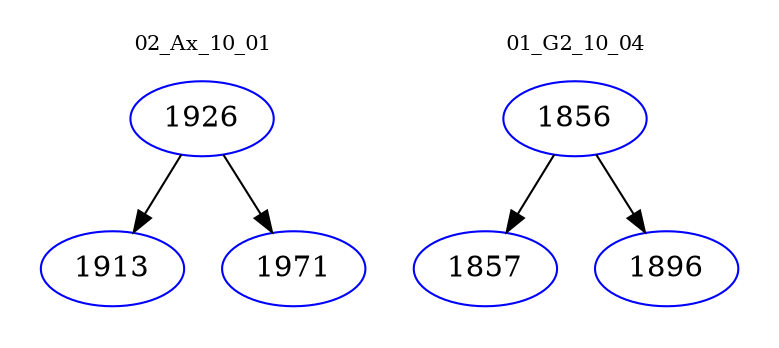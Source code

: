 digraph{
subgraph cluster_0 {
color = white
label = "02_Ax_10_01";
fontsize=10;
T0_1926 [label="1926", color="blue"]
T0_1926 -> T0_1913 [color="black"]
T0_1913 [label="1913", color="blue"]
T0_1926 -> T0_1971 [color="black"]
T0_1971 [label="1971", color="blue"]
}
subgraph cluster_1 {
color = white
label = "01_G2_10_04";
fontsize=10;
T1_1856 [label="1856", color="blue"]
T1_1856 -> T1_1857 [color="black"]
T1_1857 [label="1857", color="blue"]
T1_1856 -> T1_1896 [color="black"]
T1_1896 [label="1896", color="blue"]
}
}
